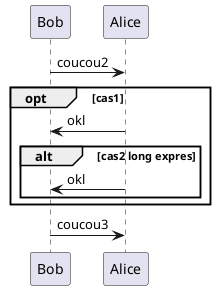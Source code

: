 {
  "sha1": "f98rx2gu0aaaokyv3fskal3s71kpjsy",
  "insertion": {
    "when": "2024-06-01T09:03:05.788Z",
    "user": "plantuml@gmail.com"
  }
}
@startuml
Bob->Alice: coucou2
opt cas1
Alice -> Bob:okl
alt cas2 long expres
Alice -> Bob:okl
end
end
Bob->Alice: coucou3
@enduml
